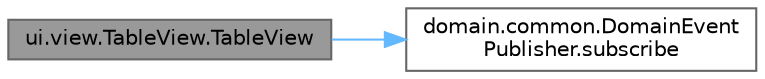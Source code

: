 digraph "ui.view.TableView.TableView"
{
 // LATEX_PDF_SIZE
  bgcolor="transparent";
  edge [fontname=Helvetica,fontsize=10,labelfontname=Helvetica,labelfontsize=10];
  node [fontname=Helvetica,fontsize=10,shape=box,height=0.2,width=0.4];
  rankdir="LR";
  Node1 [id="Node000001",label="ui.view.TableView.TableView",height=0.2,width=0.4,color="gray40", fillcolor="grey60", style="filled", fontcolor="black",tooltip=" "];
  Node1 -> Node2 [id="edge2_Node000001_Node000002",color="steelblue1",style="solid",tooltip=" "];
  Node2 [id="Node000002",label="domain.common.DomainEvent\lPublisher.subscribe",height=0.2,width=0.4,color="grey40", fillcolor="white", style="filled",URL="$classdomain_1_1common_1_1_domain_event_publisher.html#a46375ebe23f967a56b9c66a9b0b7586e",tooltip="Registra un suscriptor para recibir eventos de dominio."];
}
